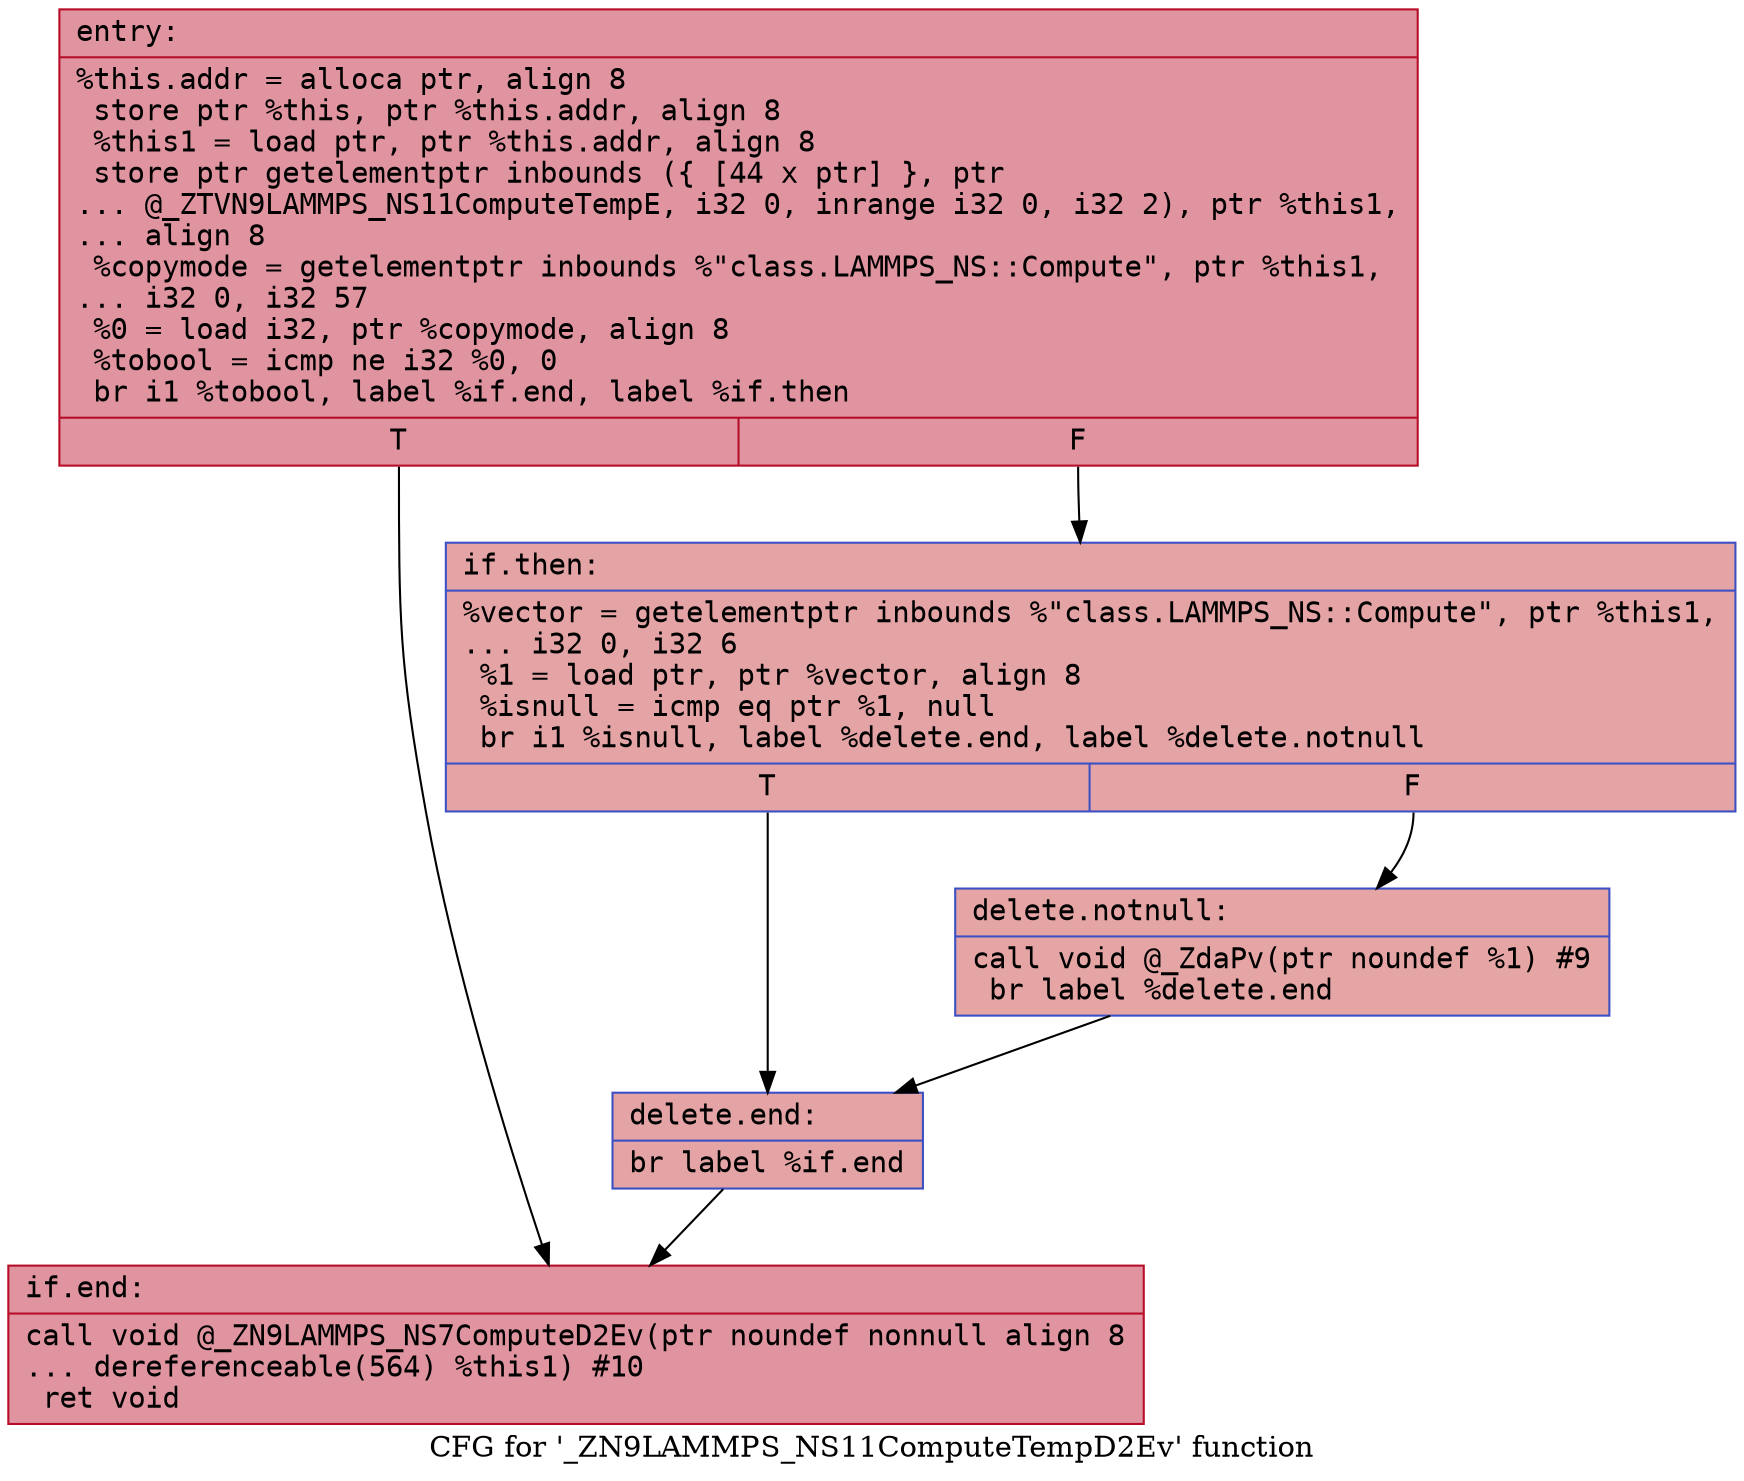 digraph "CFG for '_ZN9LAMMPS_NS11ComputeTempD2Ev' function" {
	label="CFG for '_ZN9LAMMPS_NS11ComputeTempD2Ev' function";

	Node0x55ab1624d190 [shape=record,color="#b70d28ff", style=filled, fillcolor="#b70d2870" fontname="Courier",label="{entry:\l|  %this.addr = alloca ptr, align 8\l  store ptr %this, ptr %this.addr, align 8\l  %this1 = load ptr, ptr %this.addr, align 8\l  store ptr getelementptr inbounds (\{ [44 x ptr] \}, ptr\l... @_ZTVN9LAMMPS_NS11ComputeTempE, i32 0, inrange i32 0, i32 2), ptr %this1,\l... align 8\l  %copymode = getelementptr inbounds %\"class.LAMMPS_NS::Compute\", ptr %this1,\l... i32 0, i32 57\l  %0 = load i32, ptr %copymode, align 8\l  %tobool = icmp ne i32 %0, 0\l  br i1 %tobool, label %if.end, label %if.then\l|{<s0>T|<s1>F}}"];
	Node0x55ab1624d190:s0 -> Node0x55ab16252b60[tooltip="entry -> if.end\nProbability 62.50%" ];
	Node0x55ab1624d190:s1 -> Node0x55ab162598e0[tooltip="entry -> if.then\nProbability 37.50%" ];
	Node0x55ab162598e0 [shape=record,color="#3d50c3ff", style=filled, fillcolor="#c32e3170" fontname="Courier",label="{if.then:\l|  %vector = getelementptr inbounds %\"class.LAMMPS_NS::Compute\", ptr %this1,\l... i32 0, i32 6\l  %1 = load ptr, ptr %vector, align 8\l  %isnull = icmp eq ptr %1, null\l  br i1 %isnull, label %delete.end, label %delete.notnull\l|{<s0>T|<s1>F}}"];
	Node0x55ab162598e0:s0 -> Node0x55ab16259b90[tooltip="if.then -> delete.end\nProbability 37.50%" ];
	Node0x55ab162598e0:s1 -> Node0x55ab16259c10[tooltip="if.then -> delete.notnull\nProbability 62.50%" ];
	Node0x55ab16259c10 [shape=record,color="#3d50c3ff", style=filled, fillcolor="#c5333470" fontname="Courier",label="{delete.notnull:\l|  call void @_ZdaPv(ptr noundef %1) #9\l  br label %delete.end\l}"];
	Node0x55ab16259c10 -> Node0x55ab16259b90[tooltip="delete.notnull -> delete.end\nProbability 100.00%" ];
	Node0x55ab16259b90 [shape=record,color="#3d50c3ff", style=filled, fillcolor="#c32e3170" fontname="Courier",label="{delete.end:\l|  br label %if.end\l}"];
	Node0x55ab16259b90 -> Node0x55ab16252b60[tooltip="delete.end -> if.end\nProbability 100.00%" ];
	Node0x55ab16252b60 [shape=record,color="#b70d28ff", style=filled, fillcolor="#b70d2870" fontname="Courier",label="{if.end:\l|  call void @_ZN9LAMMPS_NS7ComputeD2Ev(ptr noundef nonnull align 8\l... dereferenceable(564) %this1) #10\l  ret void\l}"];
}

